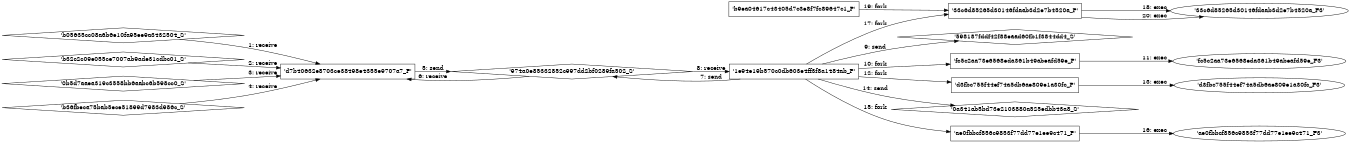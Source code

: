 digraph "D:\Learning\Paper\apt\基于CTI的攻击预警\Dataset\攻击图\ASGfromALLCTI\From Box to Backdoor Discovering Just How Insecure an ICS Device is in Only 2 Weeks.dot" {
rankdir="LR"
size="9"
fixedsize="false"
splines="true"
nodesep=0.3
ranksep=0
fontsize=10
overlap="scalexy"
engine= "neato"
	"'d7b40632e8703ce38498e4355e9707a7_P'" [node_type=Process shape=box]
	"'b05635cc08a6b6e10fa95ee9a3432504_S'" [node_type=Socket shape=diamond]
	"'b05635cc08a6b6e10fa95ee9a3432504_S'" -> "'d7b40632e8703ce38498e4355e9707a7_P'" [label="1: receive"]
	"'d7b40632e8703ce38498e4355e9707a7_P'" [node_type=Process shape=box]
	"'b32c2c09e055ce7007ab9ade31cdbc01_S'" [node_type=Socket shape=diamond]
	"'b32c2c09e055ce7007ab9ade31cdbc01_S'" -> "'d7b40632e8703ce38498e4355e9707a7_P'" [label="2: receive"]
	"'d7b40632e8703ce38498e4355e9707a7_P'" [node_type=Process shape=box]
	"'0b5d7aaea319c3558bb6aabc6b598cc0_S'" [node_type=Socket shape=diamond]
	"'0b5d7aaea319c3558bb6aabc6b598cc0_S'" -> "'d7b40632e8703ce38498e4355e9707a7_P'" [label="3: receive"]
	"'d7b40632e8703ce38498e4355e9707a7_P'" [node_type=Process shape=box]
	"'b36fbeca75bab5ece51899d7983d986c_S'" [node_type=Socket shape=diamond]
	"'b36fbeca75bab5ece51899d7983d986c_S'" -> "'d7b40632e8703ce38498e4355e9707a7_P'" [label="4: receive"]
	"'974a0e85332852c997dd2bf0289fa502_S'" [node_type=Socket shape=diamond]
	"'d7b40632e8703ce38498e4355e9707a7_P'" [node_type=Process shape=box]
	"'d7b40632e8703ce38498e4355e9707a7_P'" -> "'974a0e85332852c997dd2bf0289fa502_S'" [label="5: send"]
	"'974a0e85332852c997dd2bf0289fa502_S'" -> "'d7b40632e8703ce38498e4355e9707a7_P'" [label="6: receive"]
	"'974a0e85332852c997dd2bf0289fa502_S'" [node_type=Socket shape=diamond]
	"'1e94e19b570c0db603e4ff3f8a1484ab_P'" [node_type=Process shape=box]
	"'1e94e19b570c0db603e4ff3f8a1484ab_P'" -> "'974a0e85332852c997dd2bf0289fa502_S'" [label="7: send"]
	"'974a0e85332852c997dd2bf0289fa502_S'" -> "'1e94e19b570c0db603e4ff3f8a1484ab_P'" [label="8: receive"]
	"'598187fddf42f88eaad60fb1f3844dd4_S'" [node_type=Socket shape=diamond]
	"'1e94e19b570c0db603e4ff3f8a1484ab_P'" [node_type=Process shape=box]
	"'1e94e19b570c0db603e4ff3f8a1484ab_P'" -> "'598187fddf42f88eaad60fb1f3844dd4_S'" [label="9: send"]
	"'1e94e19b570c0db603e4ff3f8a1484ab_P'" [node_type=Process shape=box]
	"'fc5c2aa73e6568eda361b49abeafd59e_P'" [node_type=Process shape=box]
	"'1e94e19b570c0db603e4ff3f8a1484ab_P'" -> "'fc5c2aa73e6568eda361b49abeafd59e_P'" [label="10: fork"]
	"'fc5c2aa73e6568eda361b49abeafd59e_P'" [node_type=Process shape=box]
	"'fc5c2aa73e6568eda361b49abeafd59e_F3'" [node_type=File shape=ellipse]
	"'fc5c2aa73e6568eda361b49abeafd59e_P'" -> "'fc5c2aa73e6568eda361b49abeafd59e_F3'" [label="11: exec"]
	"'1e94e19b570c0db603e4ff3f8a1484ab_P'" [node_type=Process shape=box]
	"'d3fbc755f44ef74a5db6ae809e1a30fc_P'" [node_type=Process shape=box]
	"'1e94e19b570c0db603e4ff3f8a1484ab_P'" -> "'d3fbc755f44ef74a5db6ae809e1a30fc_P'" [label="12: fork"]
	"'d3fbc755f44ef74a5db6ae809e1a30fc_P'" [node_type=Process shape=box]
	"'d3fbc755f44ef74a5db6ae809e1a30fc_F3'" [node_type=File shape=ellipse]
	"'d3fbc755f44ef74a5db6ae809e1a30fc_P'" -> "'d3fbc755f44ef74a5db6ae809e1a30fc_F3'" [label="13: exec"]
	"'0a341ab5bd73e2103880a525edbb43a8_S'" [node_type=Socket shape=diamond]
	"'1e94e19b570c0db603e4ff3f8a1484ab_P'" [node_type=Process shape=box]
	"'1e94e19b570c0db603e4ff3f8a1484ab_P'" -> "'0a341ab5bd73e2103880a525edbb43a8_S'" [label="14: send"]
	"'1e94e19b570c0db603e4ff3f8a1484ab_P'" [node_type=Process shape=box]
	"'ae0fbbcf856c9853f77dd77e1ee9c471_P'" [node_type=Process shape=box]
	"'1e94e19b570c0db603e4ff3f8a1484ab_P'" -> "'ae0fbbcf856c9853f77dd77e1ee9c471_P'" [label="15: fork"]
	"'ae0fbbcf856c9853f77dd77e1ee9c471_P'" [node_type=Process shape=box]
	"'ae0fbbcf856c9853f77dd77e1ee9c471_F3'" [node_type=File shape=ellipse]
	"'ae0fbbcf856c9853f77dd77e1ee9c471_P'" -> "'ae0fbbcf856c9853f77dd77e1ee9c471_F3'" [label="16: exec"]
	"'1e94e19b570c0db603e4ff3f8a1484ab_P'" [node_type=Process shape=box]
	"'33c6d85265d30146fdaab3d2e7b4520a_P'" [node_type=Process shape=box]
	"'1e94e19b570c0db603e4ff3f8a1484ab_P'" -> "'33c6d85265d30146fdaab3d2e7b4520a_P'" [label="17: fork"]
	"'33c6d85265d30146fdaab3d2e7b4520a_P'" [node_type=Process shape=box]
	"'33c6d85265d30146fdaab3d2e7b4520a_F3'" [node_type=File shape=ellipse]
	"'33c6d85265d30146fdaab3d2e7b4520a_P'" -> "'33c6d85265d30146fdaab3d2e7b4520a_F3'" [label="18: exec"]
	"'b9ea04617c43405d7c3e8f7fc89647c1_P'" [node_type=Process shape=box]
	"'33c6d85265d30146fdaab3d2e7b4520a_P'" [node_type=Process shape=box]
	"'b9ea04617c43405d7c3e8f7fc89647c1_P'" -> "'33c6d85265d30146fdaab3d2e7b4520a_P'" [label="19: fork"]
	"'33c6d85265d30146fdaab3d2e7b4520a_P'" [node_type=Process shape=box]
	"'33c6d85265d30146fdaab3d2e7b4520a_F3'" [node_type=File shape=ellipse]
	"'33c6d85265d30146fdaab3d2e7b4520a_P'" -> "'33c6d85265d30146fdaab3d2e7b4520a_F3'" [label="20: exec"]
}
